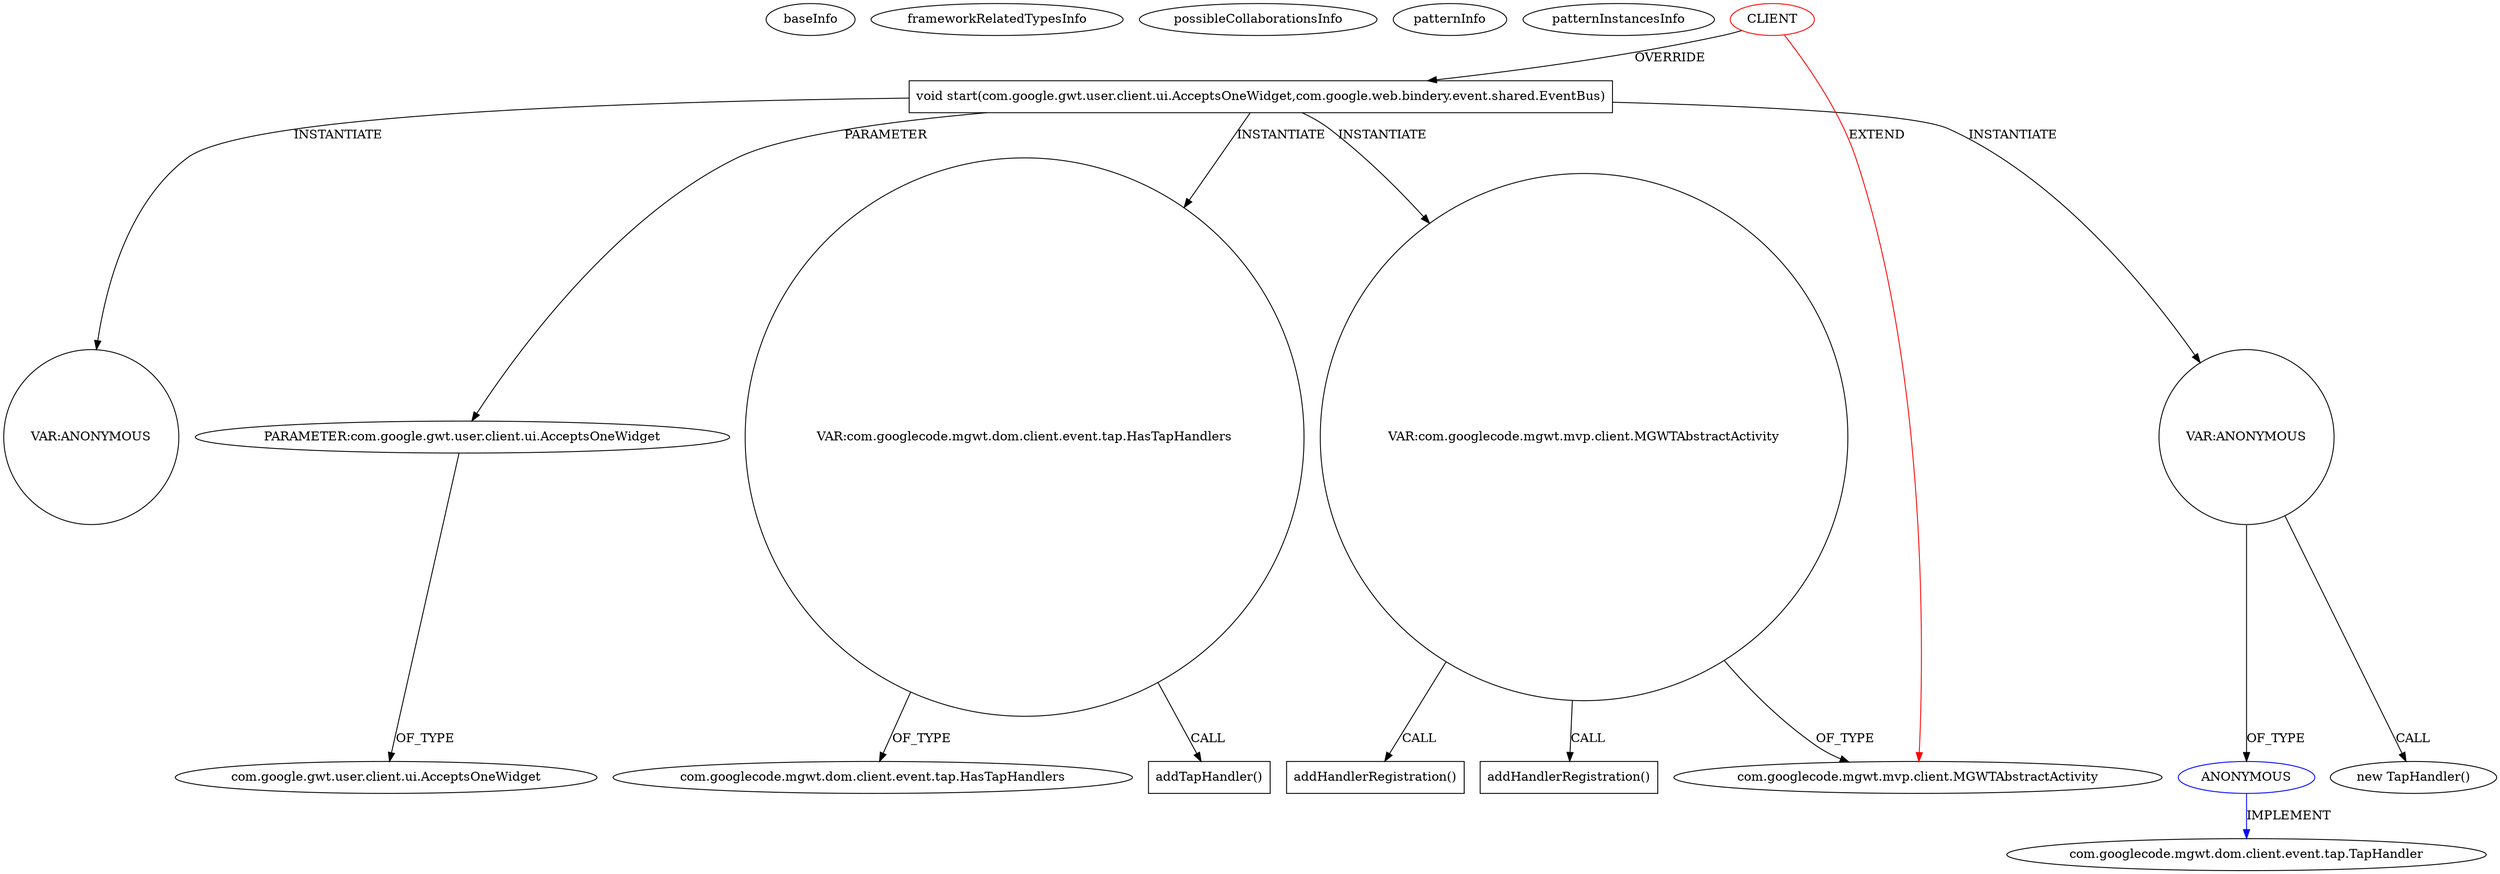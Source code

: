 digraph {
baseInfo[graphId=849,category="pattern",isAnonymous=false,possibleRelation=true]
frameworkRelatedTypesInfo[0="com.googlecode.mgwt.mvp.client.MGWTAbstractActivity"]
possibleCollaborationsInfo[0="849~INSTANTIATION-OVERRIDING_METHOD_DECLARATION-~com.googlecode.mgwt.mvp.client.MGWTAbstractActivity ~com.googlecode.mgwt.dom.client.event.tap.TapHandler ~false~true"]
patternInfo[frequency=2.0,patternRootClient=0]
patternInstancesInfo[0="rjdkolb-jozijug_phonegapdemo~/rjdkolb-jozijug_phonegapdemo/jozijug_phonegapdemo-master/src/main/java/org/openrap/jozijug/mgwtphonegap/client/DetailActivity.java~DetailActivity~4360",1="rjdkolb-jozijug_phonegapdemo~/rjdkolb-jozijug_phonegapdemo/jozijug_phonegapdemo-master/src/main/java/org/openrap/jozijug/mgwtphonegap/client/activities/ShowCaseListActivity.java~ShowCaseListActivity~4380"]
13[label="com.googlecode.mgwt.dom.client.event.tap.HasTapHandlers",vertexType="FRAMEWORK_INTERFACE_TYPE",isFrameworkType=false]
11[label="VAR:com.googlecode.mgwt.dom.client.event.tap.HasTapHandlers",vertexType="VARIABLE_EXPRESION",isFrameworkType=false,shape=circle]
12[label="addTapHandler()",vertexType="INSIDE_CALL",isFrameworkType=false,shape=box]
5[label="void start(com.google.gwt.user.client.ui.AcceptsOneWidget,com.google.web.bindery.event.shared.EventBus)",vertexType="OVERRIDING_METHOD_DECLARATION",isFrameworkType=false,shape=box]
0[label="CLIENT",vertexType="ROOT_CLIENT_CLASS_DECLARATION",isFrameworkType=false,color=red]
27[label="VAR:ANONYMOUS",vertexType="VARIABLE_EXPRESION",isFrameworkType=false,shape=circle]
28[label="ANONYMOUS",vertexType="REFERENCE_ANONYMOUS_DECLARATION",isFrameworkType=false,color=blue]
17[label="com.googlecode.mgwt.dom.client.event.tap.TapHandler",vertexType="FRAMEWORK_INTERFACE_TYPE",isFrameworkType=false]
1[label="com.googlecode.mgwt.mvp.client.MGWTAbstractActivity",vertexType="FRAMEWORK_CLASS_TYPE",isFrameworkType=false]
15[label="VAR:ANONYMOUS",vertexType="VARIABLE_EXPRESION",isFrameworkType=false,shape=circle]
26[label="new TapHandler()",vertexType="CONSTRUCTOR_CALL",isFrameworkType=false]
6[label="PARAMETER:com.google.gwt.user.client.ui.AcceptsOneWidget",vertexType="PARAMETER_DECLARATION",isFrameworkType=false]
7[label="com.google.gwt.user.client.ui.AcceptsOneWidget",vertexType="FRAMEWORK_INTERFACE_TYPE",isFrameworkType=false]
8[label="VAR:com.googlecode.mgwt.mvp.client.MGWTAbstractActivity",vertexType="VARIABLE_EXPRESION",isFrameworkType=false,shape=circle]
9[label="addHandlerRegistration()",vertexType="INSIDE_CALL",isFrameworkType=false,shape=box]
22[label="addHandlerRegistration()",vertexType="INSIDE_CALL",isFrameworkType=false,shape=box]
5->11[label="INSTANTIATE"]
27->28[label="OF_TYPE"]
5->6[label="PARAMETER"]
11->13[label="OF_TYPE"]
0->5[label="OVERRIDE"]
27->26[label="CALL"]
11->12[label="CALL"]
5->27[label="INSTANTIATE"]
28->17[label="IMPLEMENT",color=blue]
5->15[label="INSTANTIATE"]
8->1[label="OF_TYPE"]
6->7[label="OF_TYPE"]
8->9[label="CALL"]
5->8[label="INSTANTIATE"]
0->1[label="EXTEND",color=red]
8->22[label="CALL"]
}
